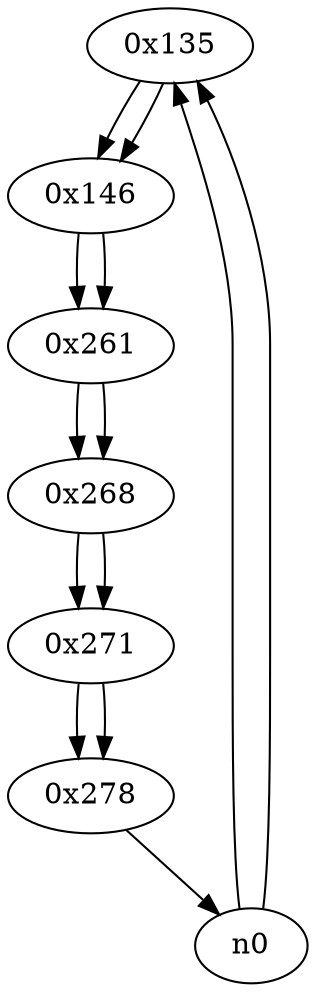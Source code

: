 digraph G{
/* nodes */
  n1 [label="0x135"]
  n2 [label="0x146"]
  n3 [label="0x261"]
  n4 [label="0x268"]
  n5 [label="0x271"]
  n6 [label="0x278"]
/* edges */
n1 -> n2;
n0 -> n1;
n0 -> n1;
n2 -> n3;
n1 -> n2;
n3 -> n4;
n2 -> n3;
n4 -> n5;
n3 -> n4;
n5 -> n6;
n4 -> n5;
n6 -> n0;
n5 -> n6;
}
